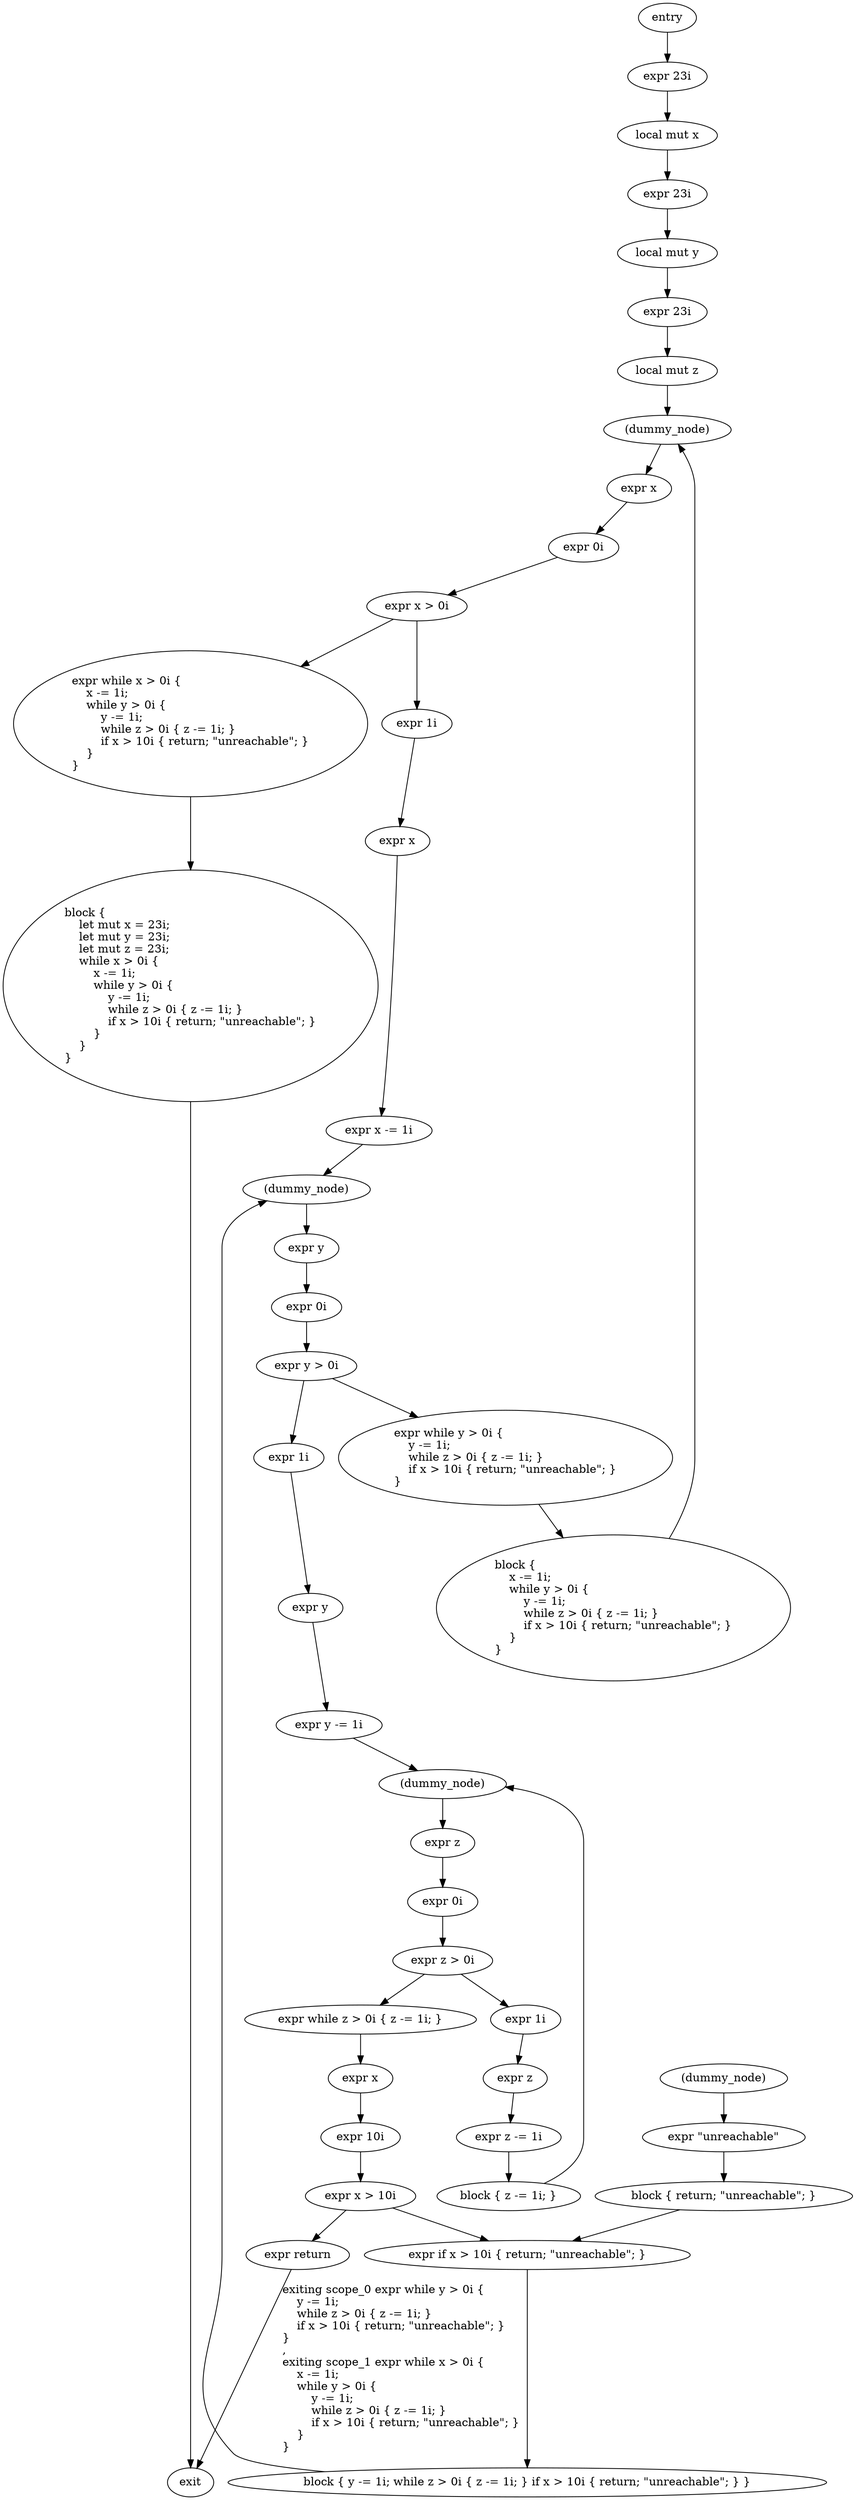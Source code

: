 digraph block {
    N0[label="entry"];
    N1[label="exit"];
    N2[label="expr 23i"];
    N3[label="local mut x"];
    N4[label="expr 23i"];
    N5[label="local mut y"];
    N6[label="expr 23i"];
    N7[label="local mut z"];
    N8[label="(dummy_node)"];
    N9[label="expr x"];
    N10[label="expr 0i"];
    N11[label="expr x > 0i"];
    N12[label="expr while x > 0i {\l    x -= 1i;\l    while y > 0i {\l        y -= 1i;\l        while z > 0i { z -= 1i; }\l        if x > 10i { return; \"unreachable\"; }\l    }\l}\l"];
    N13[label="expr 1i"];
    N14[label="expr x"];
    N15[label="expr x -= 1i"];
    N16[label="(dummy_node)"];
    N17[label="expr y"];
    N18[label="expr 0i"];
    N19[label="expr y > 0i"];
    N20[label="expr while y > 0i {\l    y -= 1i;\l    while z > 0i { z -= 1i; }\l    if x > 10i { return; \"unreachable\"; }\l}\l"];
    N21[label="expr 1i"];
    N22[label="expr y"];
    N23[label="expr y -= 1i"];
    N24[label="(dummy_node)"];
    N25[label="expr z"];
    N26[label="expr 0i"];
    N27[label="expr z > 0i"];
    N28[label="expr while z > 0i { z -= 1i; }"];
    N29[label="expr 1i"];
    N30[label="expr z"];
    N31[label="expr z -= 1i"];
    N32[label="block { z -= 1i; }"];
    N33[label="expr x"];
    N34[label="expr 10i"];
    N35[label="expr x > 10i"];
    N36[label="expr return"];
    N37[label="(dummy_node)"];
    N38[label="expr \"unreachable\""];
    N39[label="block { return; \"unreachable\"; }"];
    N40[label="expr if x > 10i { return; \"unreachable\"; }"];
    N41[label="block { y -= 1i; while z > 0i { z -= 1i; } if x > 10i { return; \"unreachable\"; } }"];
    N42[label="block {\l    x -= 1i;\l    while y > 0i {\l        y -= 1i;\l        while z > 0i { z -= 1i; }\l        if x > 10i { return; \"unreachable\"; }\l    }\l}\l"];
    N43[label="block {\l    let mut x = 23i;\l    let mut y = 23i;\l    let mut z = 23i;\l    while x > 0i {\l        x -= 1i;\l        while y > 0i {\l            y -= 1i;\l            while z > 0i { z -= 1i; }\l            if x > 10i { return; \"unreachable\"; }\l        }\l    }\l}\l"];
    N0 -> N2;
    N2 -> N3;
    N3 -> N4;
    N4 -> N5;
    N5 -> N6;
    N6 -> N7;
    N7 -> N8;
    N8 -> N9;
    N9 -> N10;
    N10 -> N11;
    N11 -> N12;
    N11 -> N13;
    N13 -> N14;
    N14 -> N15;
    N15 -> N16;
    N16 -> N17;
    N17 -> N18;
    N18 -> N19;
    N19 -> N20;
    N19 -> N21;
    N21 -> N22;
    N22 -> N23;
    N23 -> N24;
    N24 -> N25;
    N25 -> N26;
    N26 -> N27;
    N27 -> N28;
    N27 -> N29;
    N29 -> N30;
    N30 -> N31;
    N31 -> N32;
    N32 -> N24;
    N28 -> N33;
    N33 -> N34;
    N34 -> N35;
    N35 -> N36;
    N36 -> N1[label="exiting scope_0 expr while y > 0i {\l    y -= 1i;\l    while z > 0i { z -= 1i; }\l    if x > 10i { return; \"unreachable\"; }\l}\l,\lexiting scope_1 expr while x > 0i {\l    x -= 1i;\l    while y > 0i {\l        y -= 1i;\l        while z > 0i { z -= 1i; }\l        if x > 10i { return; \"unreachable\"; }\l    }\l}\l"];
    N37 -> N38;
    N38 -> N39;
    N35 -> N40;
    N39 -> N40;
    N40 -> N41;
    N41 -> N16;
    N20 -> N42;
    N42 -> N8;
    N12 -> N43;
    N43 -> N1;
}
